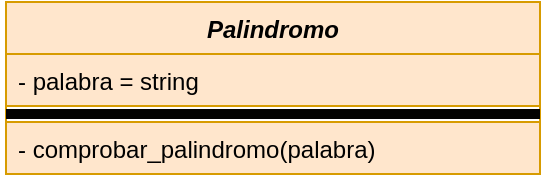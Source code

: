 <mxfile version="17.1.3" type="device"><diagram id="C5RBs43oDa-KdzZeNtuy" name="Page-1"><mxGraphModel dx="1038" dy="551" grid="1" gridSize="10" guides="1" tooltips="1" connect="1" arrows="1" fold="1" page="1" pageScale="1" pageWidth="827" pageHeight="1169" math="0" shadow="0"><root><mxCell id="WIyWlLk6GJQsqaUBKTNV-0"/><mxCell id="WIyWlLk6GJQsqaUBKTNV-1" parent="WIyWlLk6GJQsqaUBKTNV-0"/><mxCell id="WvZEGt0q61B4KaGKmZQA-0" value="Palindromo" style="swimlane;fontStyle=3;align=center;verticalAlign=top;childLayout=stackLayout;horizontal=1;startSize=26;horizontalStack=0;resizeParent=1;resizeParentMax=0;resizeLast=0;collapsible=1;marginBottom=0;fillColor=#ffe6cc;strokeColor=#d79b00;" parent="WIyWlLk6GJQsqaUBKTNV-1" vertex="1"><mxGeometry x="280" y="100" width="267" height="86" as="geometry"/></mxCell><mxCell id="WvZEGt0q61B4KaGKmZQA-1" value="- palabra = string" style="text;strokeColor=#d79b00;fillColor=#ffe6cc;align=left;verticalAlign=top;spacingLeft=4;spacingRight=4;overflow=hidden;rotatable=0;points=[[0,0.5],[1,0.5]];portConstraint=eastwest;" parent="WvZEGt0q61B4KaGKmZQA-0" vertex="1"><mxGeometry y="26" width="267" height="26" as="geometry"/></mxCell><mxCell id="WvZEGt0q61B4KaGKmZQA-2" value="" style="line;strokeWidth=5;fillColor=#ffe6cc;align=left;verticalAlign=middle;spacingTop=-1;spacingLeft=3;spacingRight=3;rotatable=0;labelPosition=right;points=[];portConstraint=eastwest;strokeColor=#030201;" parent="WvZEGt0q61B4KaGKmZQA-0" vertex="1"><mxGeometry y="52" width="267" height="8" as="geometry"/></mxCell><mxCell id="WvZEGt0q61B4KaGKmZQA-7" value="- comprobar_palindromo(palabra)" style="text;strokeColor=#d79b00;fillColor=#ffe6cc;align=left;verticalAlign=top;spacingLeft=4;spacingRight=4;overflow=hidden;rotatable=0;points=[[0,0.5],[1,0.5]];portConstraint=eastwest;" parent="WvZEGt0q61B4KaGKmZQA-0" vertex="1"><mxGeometry y="60" width="267" height="26" as="geometry"/></mxCell></root></mxGraphModel></diagram></mxfile>